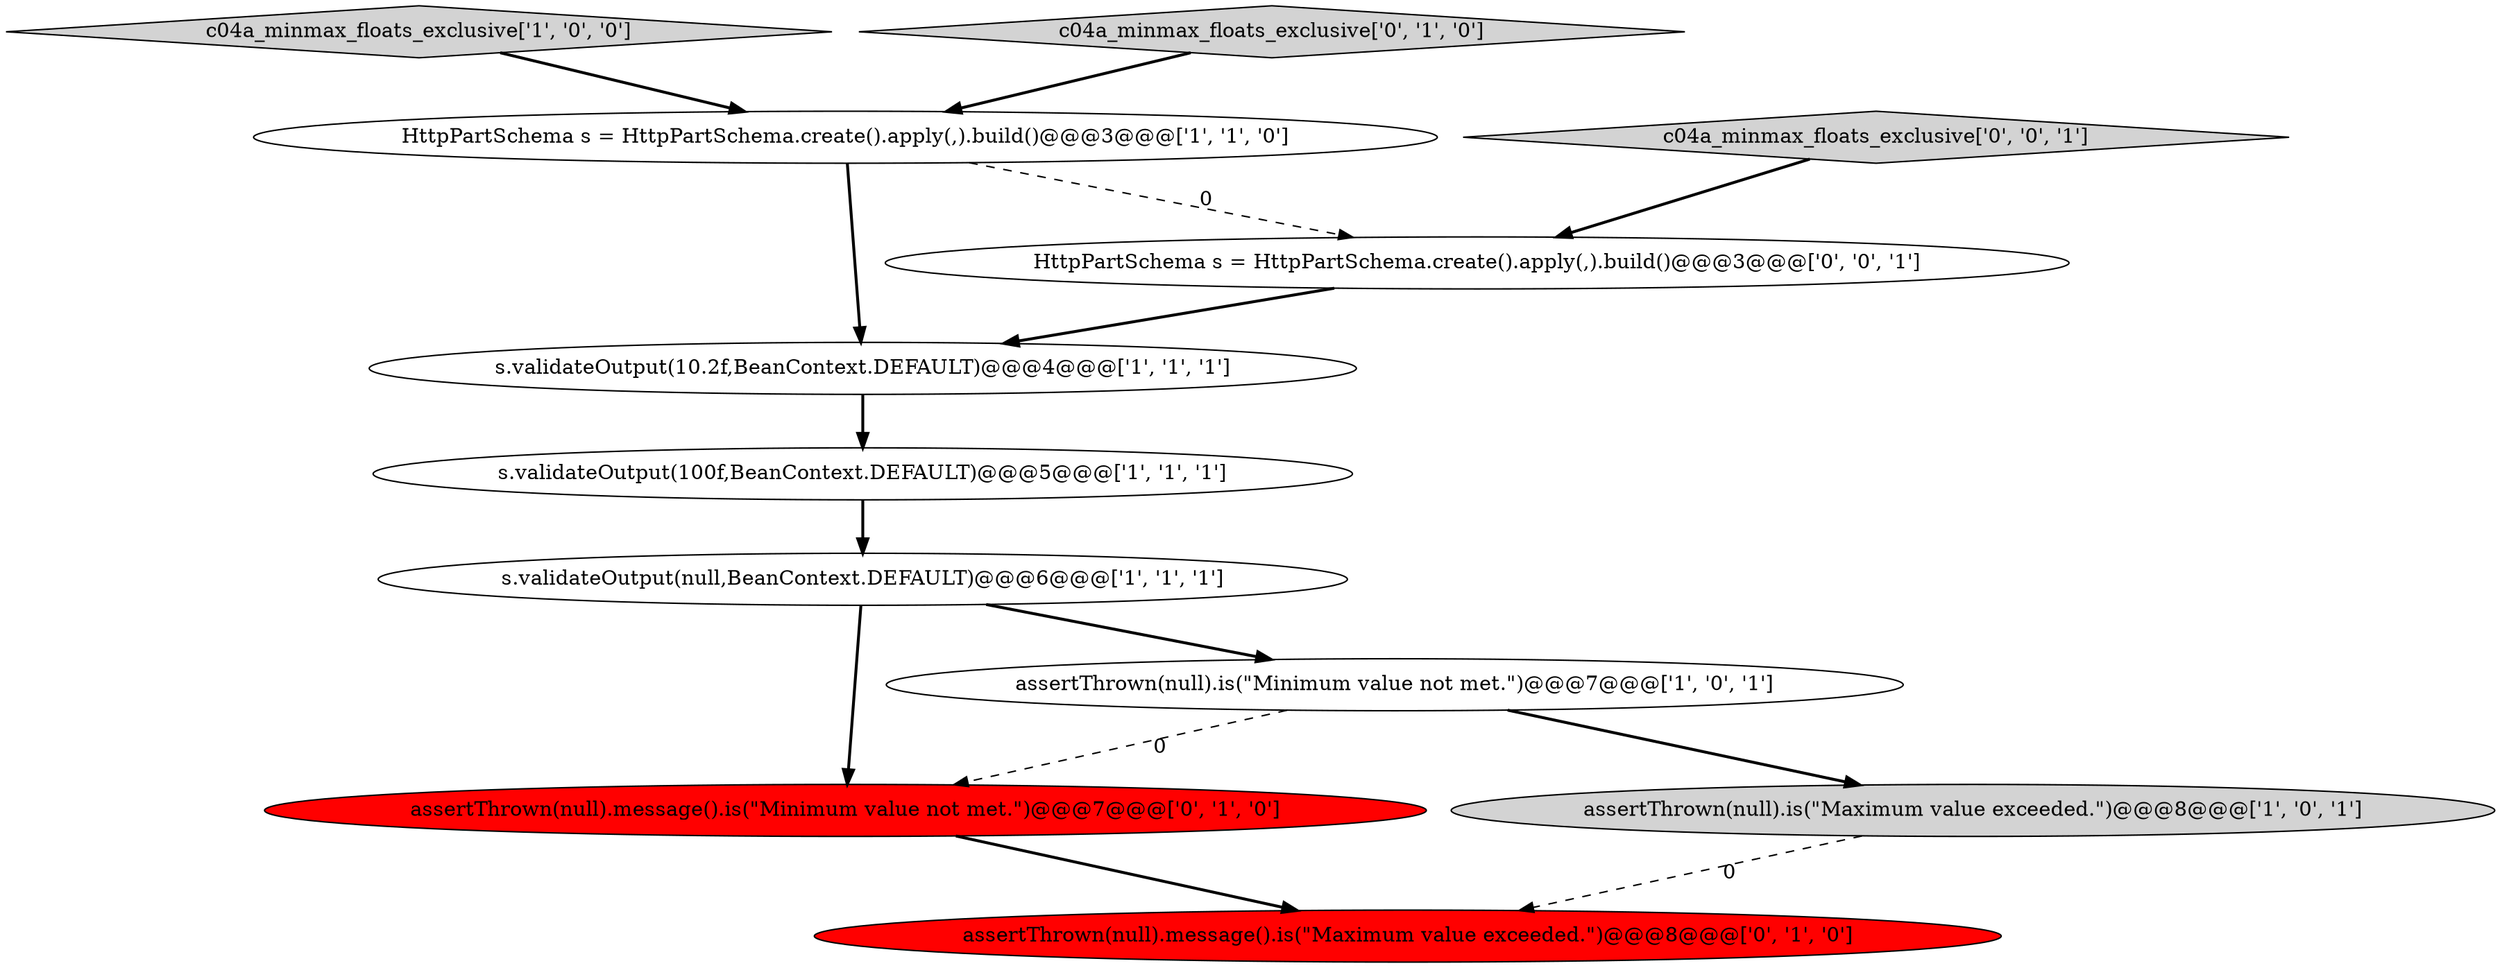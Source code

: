 digraph {
4 [style = filled, label = "c04a_minmax_floats_exclusive['1', '0', '0']", fillcolor = lightgray, shape = diamond image = "AAA0AAABBB1BBB"];
1 [style = filled, label = "s.validateOutput(null,BeanContext.DEFAULT)@@@6@@@['1', '1', '1']", fillcolor = white, shape = ellipse image = "AAA0AAABBB1BBB"];
5 [style = filled, label = "HttpPartSchema s = HttpPartSchema.create().apply(,).build()@@@3@@@['1', '1', '0']", fillcolor = white, shape = ellipse image = "AAA0AAABBB1BBB"];
2 [style = filled, label = "s.validateOutput(10.2f,BeanContext.DEFAULT)@@@4@@@['1', '1', '1']", fillcolor = white, shape = ellipse image = "AAA0AAABBB1BBB"];
10 [style = filled, label = "c04a_minmax_floats_exclusive['0', '0', '1']", fillcolor = lightgray, shape = diamond image = "AAA0AAABBB3BBB"];
8 [style = filled, label = "assertThrown(null).message().is(\"Maximum value exceeded.\")@@@8@@@['0', '1', '0']", fillcolor = red, shape = ellipse image = "AAA1AAABBB2BBB"];
7 [style = filled, label = "assertThrown(null).message().is(\"Minimum value not met.\")@@@7@@@['0', '1', '0']", fillcolor = red, shape = ellipse image = "AAA1AAABBB2BBB"];
0 [style = filled, label = "s.validateOutput(100f,BeanContext.DEFAULT)@@@5@@@['1', '1', '1']", fillcolor = white, shape = ellipse image = "AAA0AAABBB1BBB"];
11 [style = filled, label = "HttpPartSchema s = HttpPartSchema.create().apply(,).build()@@@3@@@['0', '0', '1']", fillcolor = white, shape = ellipse image = "AAA0AAABBB3BBB"];
6 [style = filled, label = "assertThrown(null).is(\"Minimum value not met.\")@@@7@@@['1', '0', '1']", fillcolor = white, shape = ellipse image = "AAA0AAABBB1BBB"];
9 [style = filled, label = "c04a_minmax_floats_exclusive['0', '1', '0']", fillcolor = lightgray, shape = diamond image = "AAA0AAABBB2BBB"];
3 [style = filled, label = "assertThrown(null).is(\"Maximum value exceeded.\")@@@8@@@['1', '0', '1']", fillcolor = lightgray, shape = ellipse image = "AAA0AAABBB1BBB"];
9->5 [style = bold, label=""];
3->8 [style = dashed, label="0"];
6->3 [style = bold, label=""];
5->2 [style = bold, label=""];
2->0 [style = bold, label=""];
1->6 [style = bold, label=""];
5->11 [style = dashed, label="0"];
7->8 [style = bold, label=""];
4->5 [style = bold, label=""];
0->1 [style = bold, label=""];
1->7 [style = bold, label=""];
11->2 [style = bold, label=""];
6->7 [style = dashed, label="0"];
10->11 [style = bold, label=""];
}

